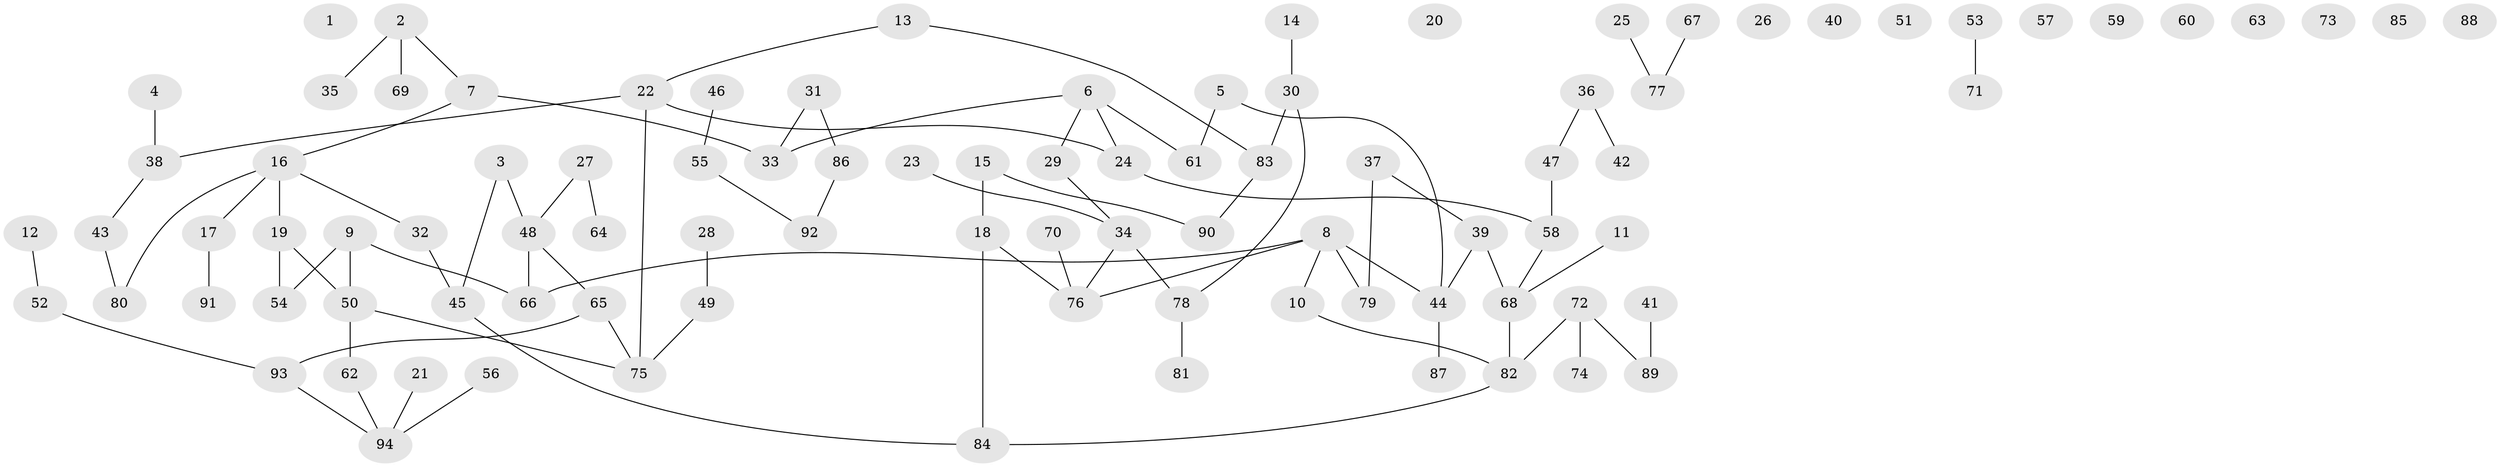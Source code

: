 // coarse degree distribution, {0: 0.20967741935483872, 2: 0.1774193548387097, 4: 0.08064516129032258, 1: 0.25806451612903225, 5: 0.04838709677419355, 3: 0.1774193548387097, 6: 0.04838709677419355}
// Generated by graph-tools (version 1.1) at 2025/23/03/03/25 07:23:24]
// undirected, 94 vertices, 94 edges
graph export_dot {
graph [start="1"]
  node [color=gray90,style=filled];
  1;
  2;
  3;
  4;
  5;
  6;
  7;
  8;
  9;
  10;
  11;
  12;
  13;
  14;
  15;
  16;
  17;
  18;
  19;
  20;
  21;
  22;
  23;
  24;
  25;
  26;
  27;
  28;
  29;
  30;
  31;
  32;
  33;
  34;
  35;
  36;
  37;
  38;
  39;
  40;
  41;
  42;
  43;
  44;
  45;
  46;
  47;
  48;
  49;
  50;
  51;
  52;
  53;
  54;
  55;
  56;
  57;
  58;
  59;
  60;
  61;
  62;
  63;
  64;
  65;
  66;
  67;
  68;
  69;
  70;
  71;
  72;
  73;
  74;
  75;
  76;
  77;
  78;
  79;
  80;
  81;
  82;
  83;
  84;
  85;
  86;
  87;
  88;
  89;
  90;
  91;
  92;
  93;
  94;
  2 -- 7;
  2 -- 35;
  2 -- 69;
  3 -- 45;
  3 -- 48;
  4 -- 38;
  5 -- 44;
  5 -- 61;
  6 -- 24;
  6 -- 29;
  6 -- 33;
  6 -- 61;
  7 -- 16;
  7 -- 33;
  8 -- 10;
  8 -- 44;
  8 -- 66;
  8 -- 76;
  8 -- 79;
  9 -- 50;
  9 -- 54;
  9 -- 66;
  10 -- 82;
  11 -- 68;
  12 -- 52;
  13 -- 22;
  13 -- 83;
  14 -- 30;
  15 -- 18;
  15 -- 90;
  16 -- 17;
  16 -- 19;
  16 -- 32;
  16 -- 80;
  17 -- 91;
  18 -- 76;
  18 -- 84;
  19 -- 50;
  19 -- 54;
  21 -- 94;
  22 -- 24;
  22 -- 38;
  22 -- 75;
  23 -- 34;
  24 -- 58;
  25 -- 77;
  27 -- 48;
  27 -- 64;
  28 -- 49;
  29 -- 34;
  30 -- 78;
  30 -- 83;
  31 -- 33;
  31 -- 86;
  32 -- 45;
  34 -- 76;
  34 -- 78;
  36 -- 42;
  36 -- 47;
  37 -- 39;
  37 -- 79;
  38 -- 43;
  39 -- 44;
  39 -- 68;
  41 -- 89;
  43 -- 80;
  44 -- 87;
  45 -- 84;
  46 -- 55;
  47 -- 58;
  48 -- 65;
  48 -- 66;
  49 -- 75;
  50 -- 62;
  50 -- 75;
  52 -- 93;
  53 -- 71;
  55 -- 92;
  56 -- 94;
  58 -- 68;
  62 -- 94;
  65 -- 75;
  65 -- 93;
  67 -- 77;
  68 -- 82;
  70 -- 76;
  72 -- 74;
  72 -- 82;
  72 -- 89;
  78 -- 81;
  82 -- 84;
  83 -- 90;
  86 -- 92;
  93 -- 94;
}
